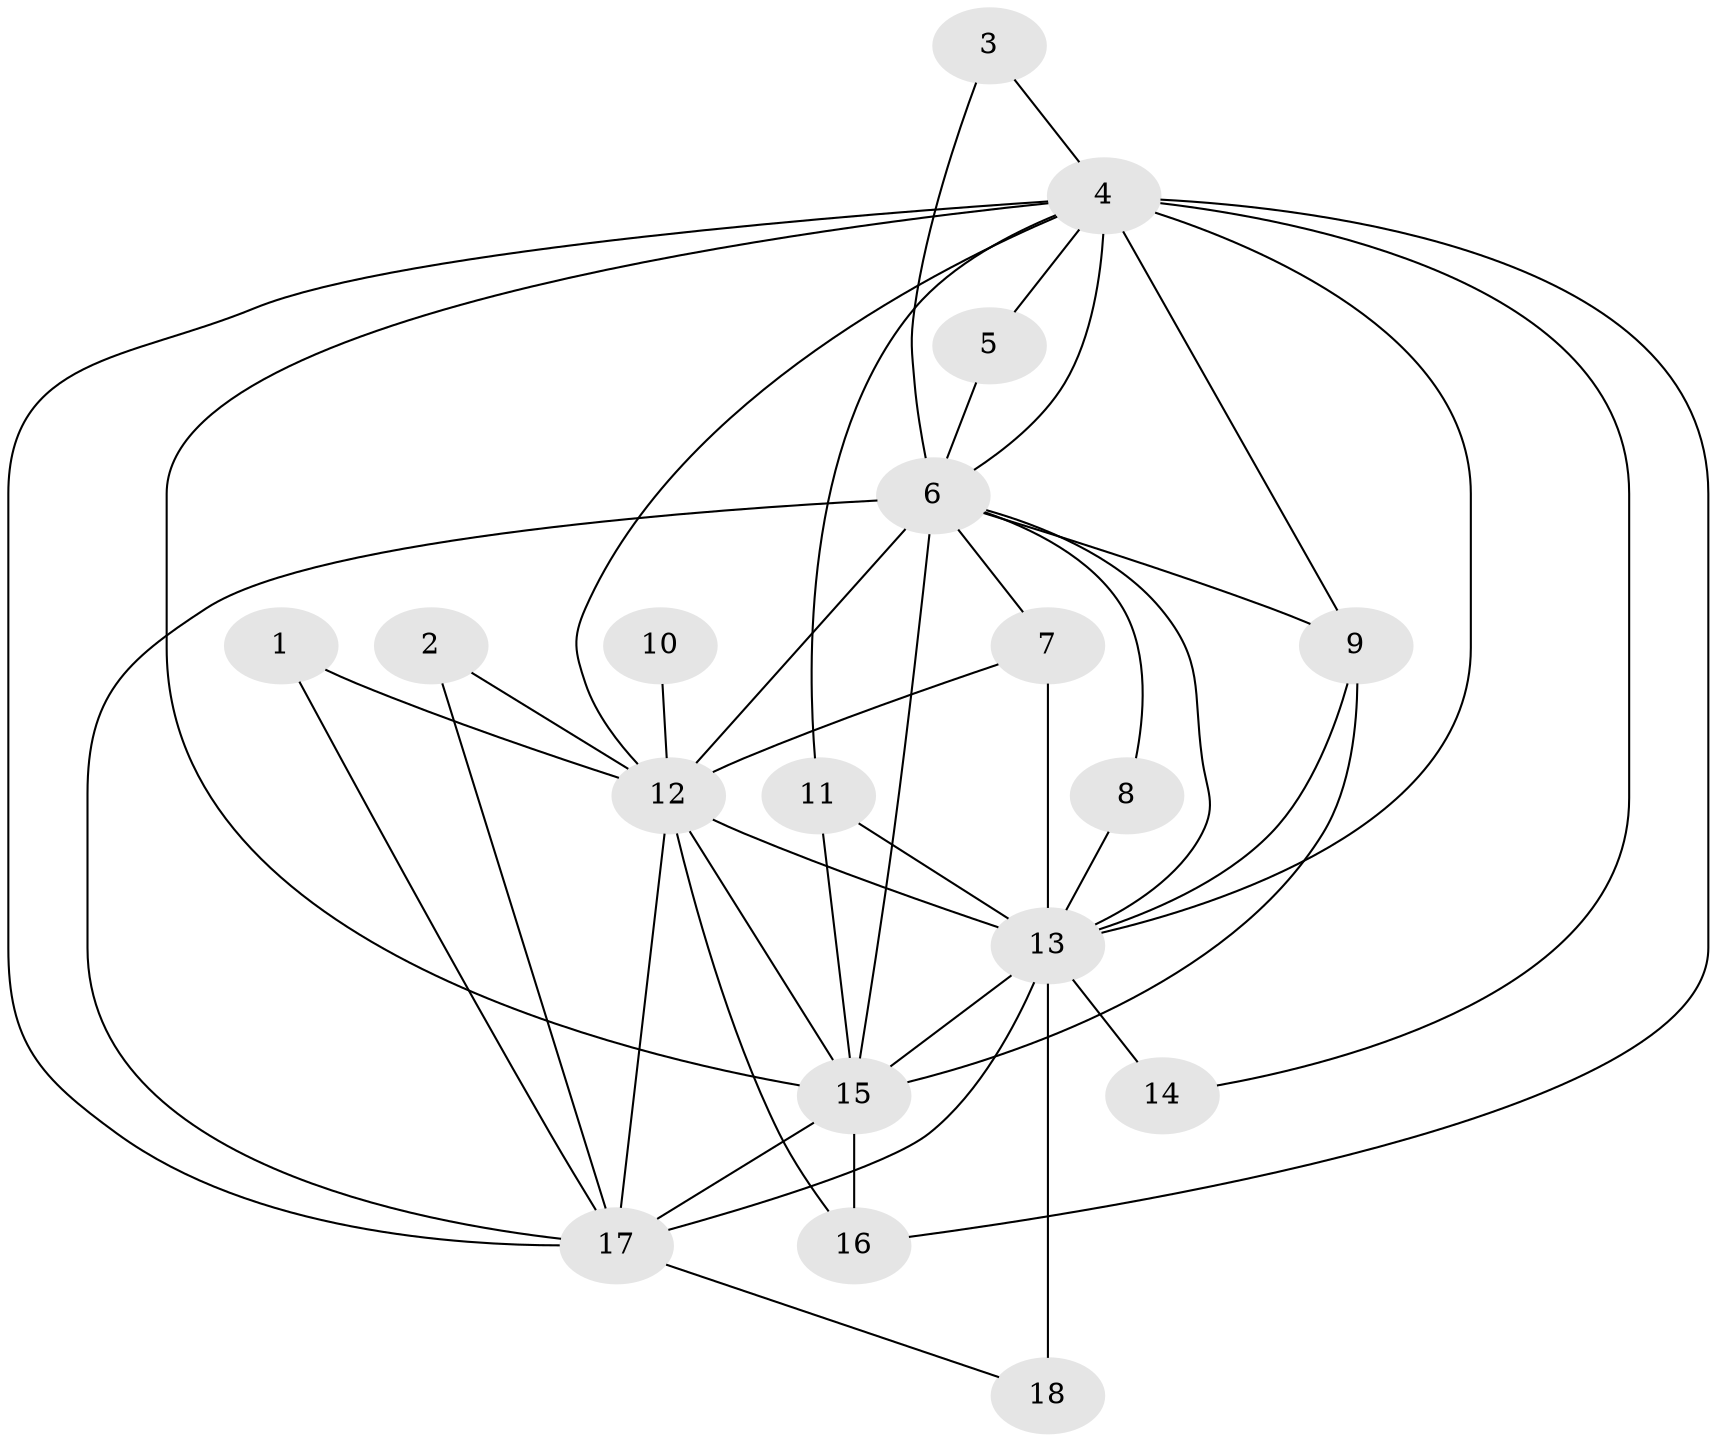 // original degree distribution, {20: 0.017543859649122806, 13: 0.05263157894736842, 14: 0.017543859649122806, 19: 0.017543859649122806, 22: 0.017543859649122806, 15: 0.017543859649122806, 18: 0.03508771929824561, 3: 0.15789473684210525, 2: 0.5964912280701754, 6: 0.017543859649122806, 4: 0.05263157894736842}
// Generated by graph-tools (version 1.1) at 2025/36/03/04/25 23:36:26]
// undirected, 18 vertices, 43 edges
graph export_dot {
  node [color=gray90,style=filled];
  1;
  2;
  3;
  4;
  5;
  6;
  7;
  8;
  9;
  10;
  11;
  12;
  13;
  14;
  15;
  16;
  17;
  18;
  1 -- 12 [weight=1.0];
  1 -- 17 [weight=1.0];
  2 -- 12 [weight=1.0];
  2 -- 17 [weight=1.0];
  3 -- 4 [weight=1.0];
  3 -- 6 [weight=1.0];
  4 -- 5 [weight=1.0];
  4 -- 6 [weight=4.0];
  4 -- 9 [weight=4.0];
  4 -- 11 [weight=1.0];
  4 -- 12 [weight=2.0];
  4 -- 13 [weight=4.0];
  4 -- 14 [weight=1.0];
  4 -- 15 [weight=2.0];
  4 -- 16 [weight=1.0];
  4 -- 17 [weight=1.0];
  5 -- 6 [weight=1.0];
  6 -- 7 [weight=1.0];
  6 -- 8 [weight=1.0];
  6 -- 9 [weight=1.0];
  6 -- 12 [weight=4.0];
  6 -- 13 [weight=4.0];
  6 -- 15 [weight=5.0];
  6 -- 17 [weight=4.0];
  7 -- 12 [weight=2.0];
  7 -- 13 [weight=1.0];
  8 -- 13 [weight=2.0];
  9 -- 13 [weight=1.0];
  9 -- 15 [weight=1.0];
  10 -- 12 [weight=1.0];
  11 -- 13 [weight=1.0];
  11 -- 15 [weight=2.0];
  12 -- 13 [weight=5.0];
  12 -- 15 [weight=5.0];
  12 -- 16 [weight=1.0];
  12 -- 17 [weight=2.0];
  13 -- 14 [weight=3.0];
  13 -- 15 [weight=6.0];
  13 -- 17 [weight=3.0];
  13 -- 18 [weight=2.0];
  15 -- 16 [weight=1.0];
  15 -- 17 [weight=2.0];
  17 -- 18 [weight=1.0];
}
